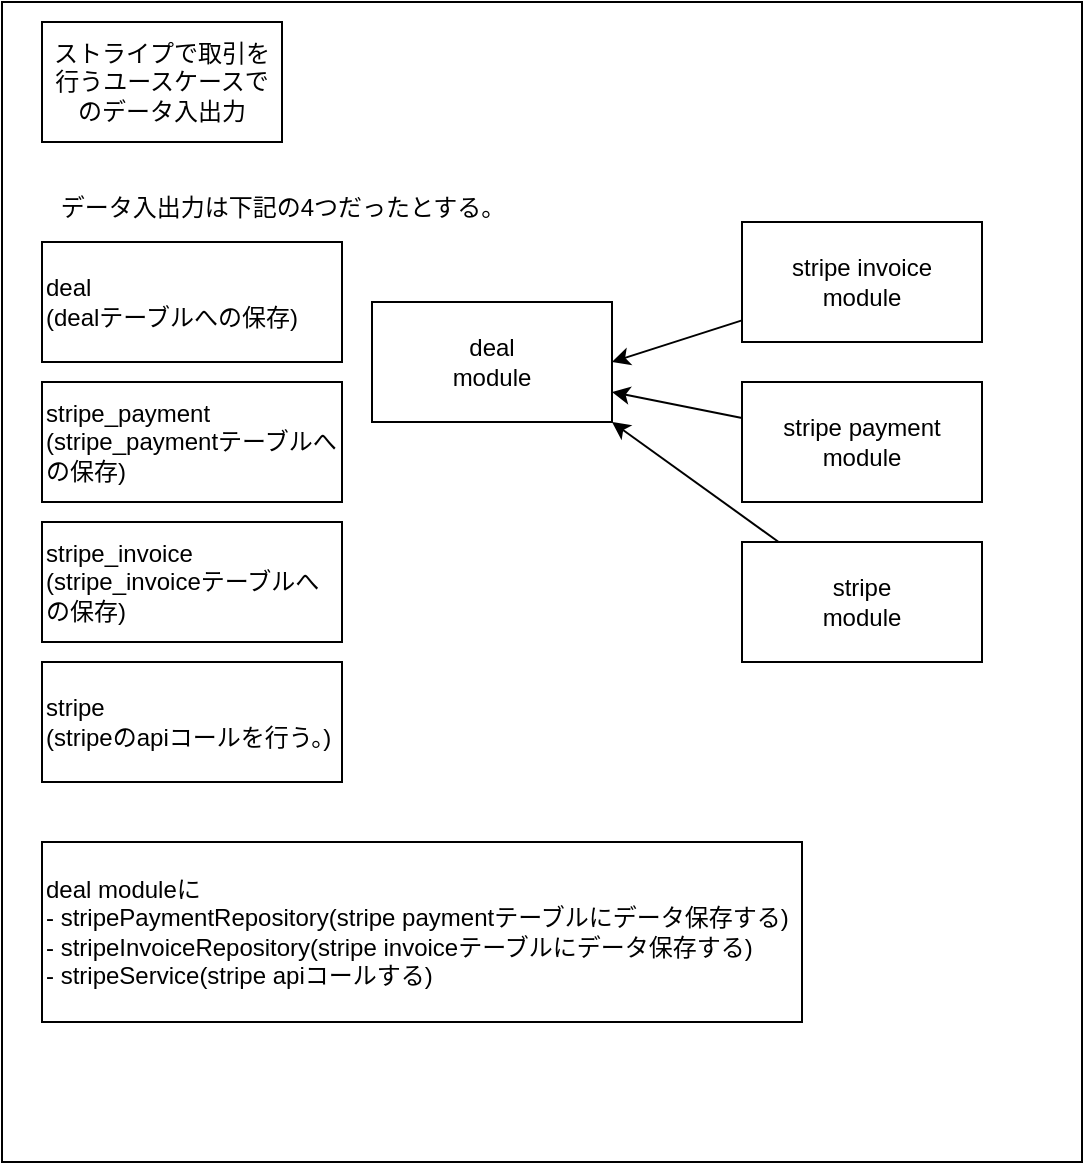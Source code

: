<mxfile>
    <diagram id="iwaDI8VUj__wTrZ5AAkc" name="Page-1">
        <mxGraphModel dx="482" dy="477" grid="1" gridSize="10" guides="1" tooltips="1" connect="1" arrows="1" fold="1" page="1" pageScale="1" pageWidth="827" pageHeight="1169" math="0" shadow="0">
            <root>
                <mxCell id="0"/>
                <mxCell id="1" parent="0"/>
                <mxCell id="22" value="" style="whiteSpace=wrap;html=1;" vertex="1" parent="1">
                    <mxGeometry x="30" y="140" width="540" height="580" as="geometry"/>
                </mxCell>
                <mxCell id="2" value="ストライプで取引を行うユースケースでのデータ入出力" style="whiteSpace=wrap;html=1;" vertex="1" parent="1">
                    <mxGeometry x="50" y="150" width="120" height="60" as="geometry"/>
                </mxCell>
                <mxCell id="3" value="deal&lt;br&gt;(dealテーブルへの保存)" style="whiteSpace=wrap;html=1;align=left;" vertex="1" parent="1">
                    <mxGeometry x="50" y="260" width="150" height="60" as="geometry"/>
                </mxCell>
                <mxCell id="4" value="stripe_payment&lt;br&gt;(stripe_paymentテーブルへの保存)" style="whiteSpace=wrap;html=1;align=left;" vertex="1" parent="1">
                    <mxGeometry x="50" y="330" width="150" height="60" as="geometry"/>
                </mxCell>
                <mxCell id="5" value="stripe_invoice&lt;br&gt;(stripe_invoiceテーブルへの保存)" style="whiteSpace=wrap;html=1;align=left;" vertex="1" parent="1">
                    <mxGeometry x="50" y="400" width="150" height="60" as="geometry"/>
                </mxCell>
                <mxCell id="6" value="&lt;br&gt;データ入出力は下記の4つだったとする。" style="text;html=1;align=center;verticalAlign=middle;resizable=0;points=[];autosize=1;strokeColor=none;fillColor=none;" vertex="1" parent="1">
                    <mxGeometry x="50" y="220" width="240" height="30" as="geometry"/>
                </mxCell>
                <mxCell id="7" value="stripe&lt;br&gt;(stripeのapiコールを行う。)" style="whiteSpace=wrap;html=1;align=left;" vertex="1" parent="1">
                    <mxGeometry x="50" y="470" width="150" height="60" as="geometry"/>
                </mxCell>
                <mxCell id="9" value="deal moduleに&lt;br&gt;- stripePaymentRepository(stripe paymentテーブルにデータ保存する)&lt;br&gt;- stripeInvoiceRepository(stripe invoiceテーブルにデータ保存する)&lt;br&gt;- stripeService(stripe apiコールする)" style="whiteSpace=wrap;html=1;align=left;" vertex="1" parent="1">
                    <mxGeometry x="50" y="560" width="380" height="90" as="geometry"/>
                </mxCell>
                <mxCell id="11" value="deal&lt;br&gt;module" style="whiteSpace=wrap;html=1;" vertex="1" parent="1">
                    <mxGeometry x="215" y="290" width="120" height="60" as="geometry"/>
                </mxCell>
                <mxCell id="19" style="edgeStyle=none;html=1;entryX=1;entryY=0.5;entryDx=0;entryDy=0;" edge="1" parent="1" source="12" target="11">
                    <mxGeometry relative="1" as="geometry"/>
                </mxCell>
                <mxCell id="12" value="stripe invoice&lt;br&gt;module" style="whiteSpace=wrap;html=1;" vertex="1" parent="1">
                    <mxGeometry x="400" y="250" width="120" height="60" as="geometry"/>
                </mxCell>
                <mxCell id="20" style="edgeStyle=none;html=1;entryX=1;entryY=0.75;entryDx=0;entryDy=0;" edge="1" parent="1" source="13" target="11">
                    <mxGeometry relative="1" as="geometry"/>
                </mxCell>
                <mxCell id="13" value="stripe payment&lt;br&gt;module" style="whiteSpace=wrap;html=1;" vertex="1" parent="1">
                    <mxGeometry x="400" y="330" width="120" height="60" as="geometry"/>
                </mxCell>
                <mxCell id="21" style="edgeStyle=none;html=1;entryX=1;entryY=1;entryDx=0;entryDy=0;" edge="1" parent="1" source="14" target="11">
                    <mxGeometry relative="1" as="geometry"/>
                </mxCell>
                <mxCell id="14" value="stripe&lt;br&gt;module" style="whiteSpace=wrap;html=1;" vertex="1" parent="1">
                    <mxGeometry x="400" y="410" width="120" height="60" as="geometry"/>
                </mxCell>
            </root>
        </mxGraphModel>
    </diagram>
</mxfile>